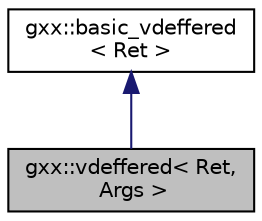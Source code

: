 digraph "gxx::vdeffered&lt; Ret, Args &gt;"
{
  edge [fontname="Helvetica",fontsize="10",labelfontname="Helvetica",labelfontsize="10"];
  node [fontname="Helvetica",fontsize="10",shape=record];
  Node1 [label="gxx::vdeffered\< Ret,\l Args \>",height=0.2,width=0.4,color="black", fillcolor="grey75", style="filled", fontcolor="black"];
  Node2 -> Node1 [dir="back",color="midnightblue",fontsize="10",style="solid"];
  Node2 [label="gxx::basic_vdeffered\l\< Ret \>",height=0.2,width=0.4,color="black", fillcolor="white", style="filled",URL="$structgxx_1_1basic__vdeffered.html"];
}
